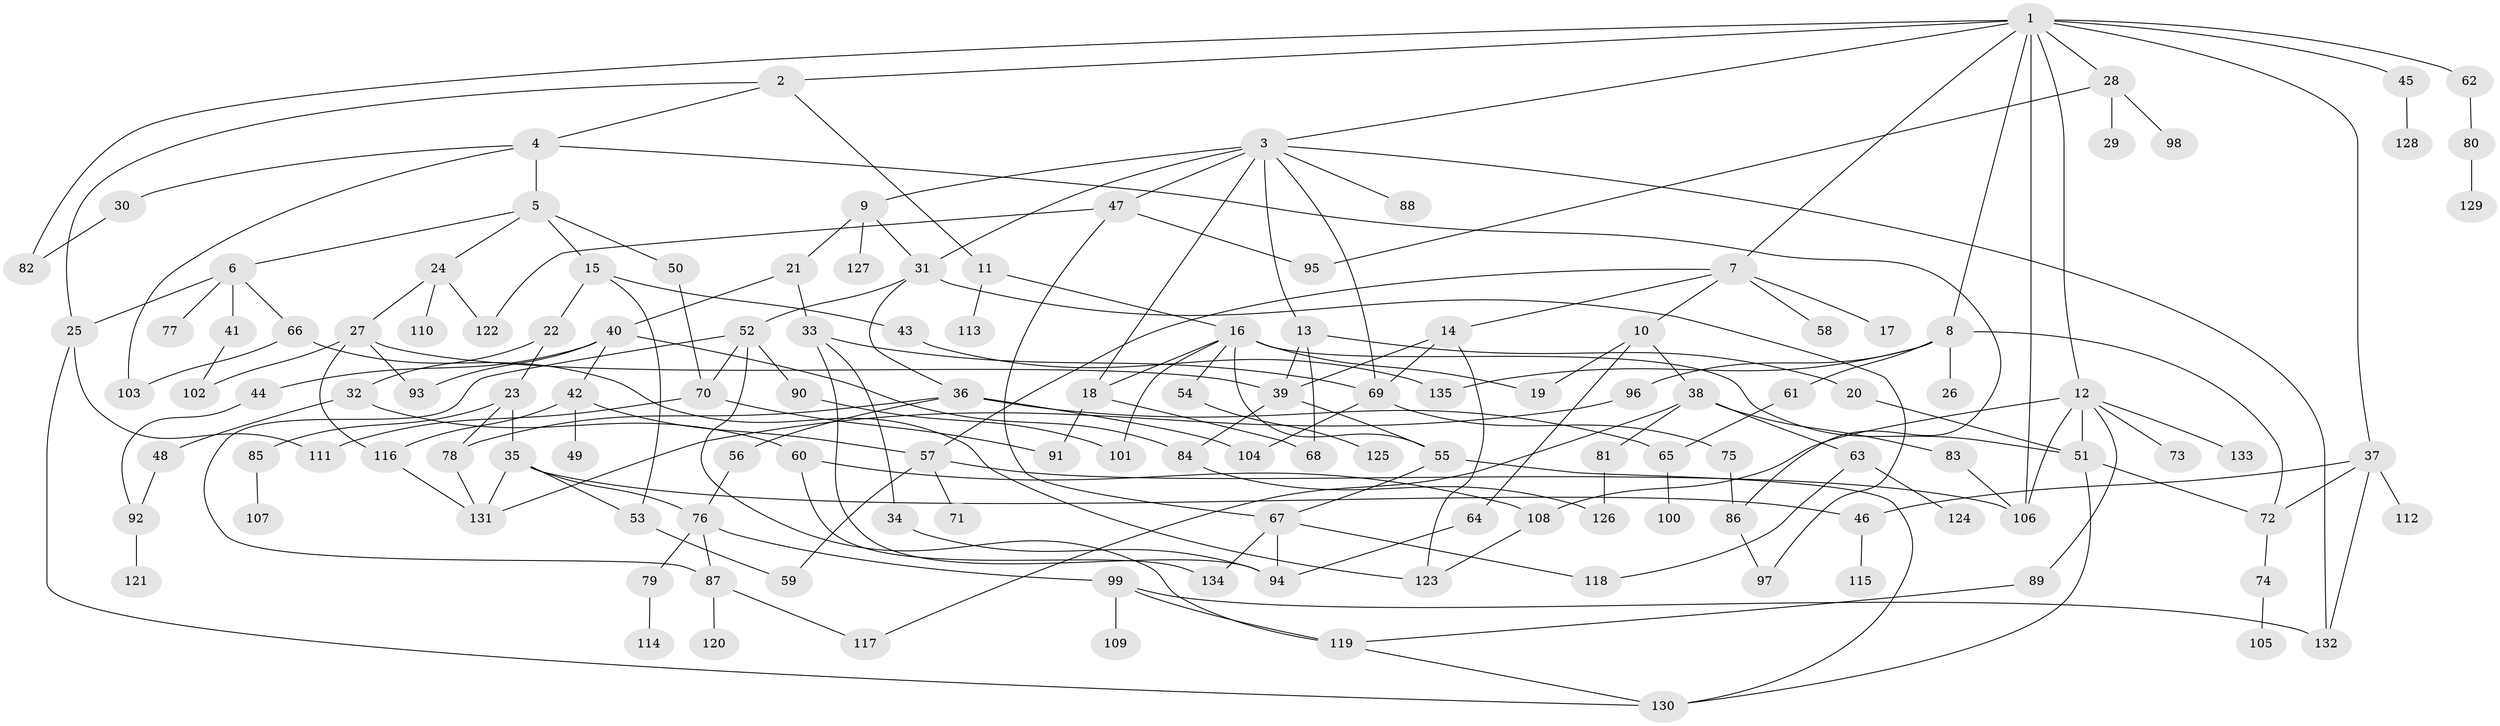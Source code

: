 // coarse degree distribution, {15: 0.010869565217391304, 4: 0.11956521739130435, 8: 0.03260869565217391, 6: 0.05434782608695652, 5: 0.07608695652173914, 3: 0.17391304347826086, 2: 0.25, 7: 0.06521739130434782, 1: 0.21739130434782608}
// Generated by graph-tools (version 1.1) at 2025/51/02/27/25 19:51:37]
// undirected, 135 vertices, 197 edges
graph export_dot {
graph [start="1"]
  node [color=gray90,style=filled];
  1;
  2;
  3;
  4;
  5;
  6;
  7;
  8;
  9;
  10;
  11;
  12;
  13;
  14;
  15;
  16;
  17;
  18;
  19;
  20;
  21;
  22;
  23;
  24;
  25;
  26;
  27;
  28;
  29;
  30;
  31;
  32;
  33;
  34;
  35;
  36;
  37;
  38;
  39;
  40;
  41;
  42;
  43;
  44;
  45;
  46;
  47;
  48;
  49;
  50;
  51;
  52;
  53;
  54;
  55;
  56;
  57;
  58;
  59;
  60;
  61;
  62;
  63;
  64;
  65;
  66;
  67;
  68;
  69;
  70;
  71;
  72;
  73;
  74;
  75;
  76;
  77;
  78;
  79;
  80;
  81;
  82;
  83;
  84;
  85;
  86;
  87;
  88;
  89;
  90;
  91;
  92;
  93;
  94;
  95;
  96;
  97;
  98;
  99;
  100;
  101;
  102;
  103;
  104;
  105;
  106;
  107;
  108;
  109;
  110;
  111;
  112;
  113;
  114;
  115;
  116;
  117;
  118;
  119;
  120;
  121;
  122;
  123;
  124;
  125;
  126;
  127;
  128;
  129;
  130;
  131;
  132;
  133;
  134;
  135;
  1 -- 2;
  1 -- 3;
  1 -- 7;
  1 -- 8;
  1 -- 12;
  1 -- 28;
  1 -- 37;
  1 -- 45;
  1 -- 62;
  1 -- 82;
  1 -- 106;
  2 -- 4;
  2 -- 11;
  2 -- 25;
  3 -- 9;
  3 -- 13;
  3 -- 31;
  3 -- 47;
  3 -- 69;
  3 -- 88;
  3 -- 132;
  3 -- 18;
  4 -- 5;
  4 -- 30;
  4 -- 103;
  4 -- 86;
  5 -- 6;
  5 -- 15;
  5 -- 24;
  5 -- 50;
  6 -- 41;
  6 -- 66;
  6 -- 77;
  6 -- 25;
  7 -- 10;
  7 -- 14;
  7 -- 17;
  7 -- 57;
  7 -- 58;
  8 -- 26;
  8 -- 61;
  8 -- 72;
  8 -- 96;
  8 -- 135;
  9 -- 21;
  9 -- 127;
  9 -- 31;
  10 -- 38;
  10 -- 64;
  10 -- 19;
  11 -- 16;
  11 -- 113;
  12 -- 73;
  12 -- 89;
  12 -- 108;
  12 -- 133;
  12 -- 106;
  12 -- 51;
  13 -- 20;
  13 -- 68;
  13 -- 39;
  14 -- 39;
  14 -- 123;
  14 -- 69;
  15 -- 22;
  15 -- 43;
  15 -- 53;
  16 -- 18;
  16 -- 19;
  16 -- 51;
  16 -- 54;
  16 -- 55;
  16 -- 101;
  18 -- 68;
  18 -- 91;
  20 -- 51;
  21 -- 33;
  21 -- 40;
  22 -- 23;
  22 -- 32;
  23 -- 35;
  23 -- 85;
  23 -- 78;
  24 -- 27;
  24 -- 110;
  24 -- 122;
  25 -- 111;
  25 -- 130;
  27 -- 93;
  27 -- 102;
  27 -- 39;
  27 -- 116;
  28 -- 29;
  28 -- 95;
  28 -- 98;
  30 -- 82;
  31 -- 36;
  31 -- 52;
  31 -- 97;
  32 -- 48;
  32 -- 60;
  33 -- 34;
  33 -- 94;
  33 -- 69;
  34 -- 94;
  35 -- 46;
  35 -- 131;
  35 -- 76;
  35 -- 53;
  36 -- 56;
  36 -- 65;
  36 -- 78;
  36 -- 104;
  37 -- 112;
  37 -- 46;
  37 -- 72;
  37 -- 132;
  38 -- 63;
  38 -- 81;
  38 -- 83;
  38 -- 117;
  39 -- 55;
  39 -- 84;
  40 -- 42;
  40 -- 44;
  40 -- 84;
  40 -- 93;
  41 -- 102;
  42 -- 49;
  42 -- 116;
  42 -- 57;
  43 -- 135;
  44 -- 92;
  45 -- 128;
  46 -- 115;
  47 -- 67;
  47 -- 122;
  47 -- 95;
  48 -- 92;
  50 -- 70;
  51 -- 72;
  51 -- 130;
  52 -- 87;
  52 -- 90;
  52 -- 119;
  52 -- 70;
  53 -- 59;
  54 -- 125;
  55 -- 67;
  55 -- 130;
  56 -- 76;
  57 -- 59;
  57 -- 71;
  57 -- 106;
  60 -- 108;
  60 -- 134;
  61 -- 65;
  62 -- 80;
  63 -- 124;
  63 -- 118;
  64 -- 94;
  65 -- 100;
  66 -- 103;
  66 -- 123;
  67 -- 118;
  67 -- 134;
  67 -- 94;
  69 -- 75;
  69 -- 104;
  70 -- 91;
  70 -- 111;
  72 -- 74;
  74 -- 105;
  75 -- 86;
  76 -- 79;
  76 -- 99;
  76 -- 87;
  78 -- 131;
  79 -- 114;
  80 -- 129;
  81 -- 126;
  83 -- 106;
  84 -- 126;
  85 -- 107;
  86 -- 97;
  87 -- 120;
  87 -- 117;
  89 -- 119;
  90 -- 101;
  92 -- 121;
  96 -- 131;
  99 -- 109;
  99 -- 132;
  99 -- 119;
  108 -- 123;
  116 -- 131;
  119 -- 130;
}
